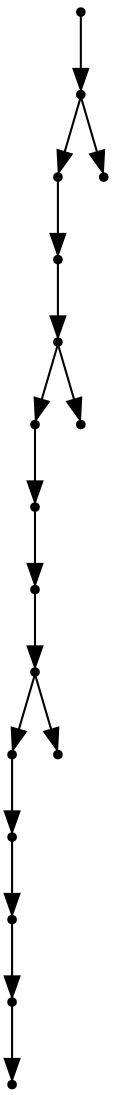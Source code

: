 digraph {
  16 [shape=point];
  15 [shape=point];
  13 [shape=point];
  12 [shape=point];
  11 [shape=point];
  9 [shape=point];
  8 [shape=point];
  7 [shape=point];
  6 [shape=point];
  4 [shape=point];
  3 [shape=point];
  2 [shape=point];
  1 [shape=point];
  0 [shape=point];
  5 [shape=point];
  10 [shape=point];
  14 [shape=point];
16 -> 15;
15 -> 13;
13 -> 12;
12 -> 11;
11 -> 9;
9 -> 8;
8 -> 7;
7 -> 6;
6 -> 4;
4 -> 3;
3 -> 2;
2 -> 1;
1 -> 0;
6 -> 5;
11 -> 10;
15 -> 14;
}
